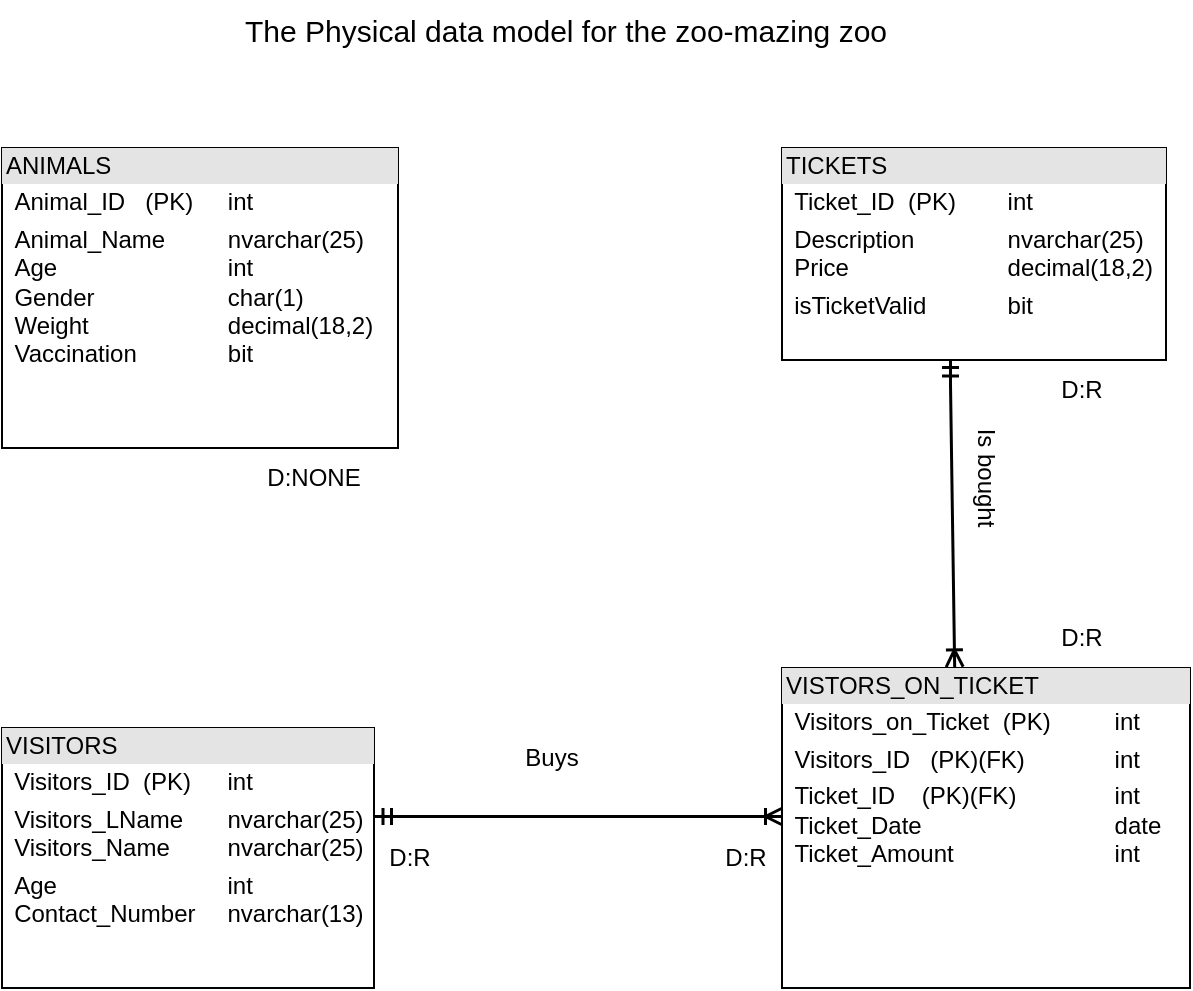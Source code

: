 <mxfile version="21.7.2" type="device">
  <diagram name="Page-1" id="-L8IpsrKL2qUke-8sHYS">
    <mxGraphModel dx="1050" dy="542" grid="1" gridSize="12" guides="1" tooltips="1" connect="1" arrows="1" fold="1" page="1" pageScale="1" pageWidth="850" pageHeight="1100" math="0" shadow="0">
      <root>
        <mxCell id="0" />
        <mxCell id="1" parent="0" />
        <mxCell id="bkiTbfMIvXdjtyH1vkYS-26" value="&lt;div style=&quot;box-sizing:border-box;width:100%;background:#e4e4e4;padding:2px;&quot;&gt;ANIMALS&lt;/div&gt;&lt;table style=&quot;width:100%;font-size:1em;&quot; cellpadding=&quot;2&quot; cellspacing=&quot;0&quot;&gt;&lt;tbody&gt;&lt;tr&gt;&lt;td&gt;&lt;br&gt;&lt;/td&gt;&lt;td&gt;Animal_ID&amp;nbsp;&lt;span style=&quot;white-space: pre;&quot;&gt; &lt;span style=&quot;white-space: pre;&quot;&gt; &lt;/span&gt;&lt;/span&gt;(PK)&lt;span style=&quot;white-space: pre;&quot;&gt;&#x9;&lt;/span&gt;int&lt;/td&gt;&lt;/tr&gt;&lt;tr&gt;&lt;td&gt;&lt;br&gt;&lt;/td&gt;&lt;td&gt;Animal_Name&lt;span style=&quot;white-space: pre;&quot;&gt;&#x9;&lt;/span&gt;&lt;span style=&quot;white-space: pre;&quot;&gt;&#x9;&lt;/span&gt;nvarchar(25)&lt;br&gt;Age&lt;span style=&quot;white-space: pre;&quot;&gt;&#x9;&lt;/span&gt;&lt;span style=&quot;white-space: pre;&quot;&gt;&#x9;&lt;/span&gt;&lt;span style=&quot;white-space: pre;&quot;&gt;&#x9;&lt;/span&gt;&lt;span style=&quot;white-space: pre;&quot;&gt;&#x9;&lt;/span&gt;int&lt;br&gt;Gender&lt;span style=&quot;white-space: pre;&quot;&gt;&#x9;&lt;/span&gt;&lt;span style=&quot;white-space: pre;&quot;&gt;&#x9;&lt;/span&gt;&lt;span style=&quot;white-space: pre;&quot;&gt;&#x9;&lt;/span&gt;char(1)&lt;br&gt;Weight&lt;span style=&quot;white-space: pre;&quot;&gt;&#x9;&lt;/span&gt;&lt;span style=&quot;white-space: pre;&quot;&gt;&#x9;&lt;/span&gt;&lt;span style=&quot;white-space: pre;&quot;&gt;&#x9;&lt;/span&gt;decimal(18,2)&lt;br&gt;Vaccination&lt;span style=&quot;white-space: pre;&quot;&gt;&#x9;&lt;/span&gt;&lt;span style=&quot;white-space: pre;&quot;&gt;&#x9;&lt;/span&gt;bit&lt;br&gt;&lt;br&gt;&lt;br&gt;&lt;/td&gt;&lt;/tr&gt;&lt;tr&gt;&lt;td&gt;&lt;/td&gt;&lt;td&gt;&lt;br&gt;&lt;/td&gt;&lt;/tr&gt;&lt;/tbody&gt;&lt;/table&gt;" style="verticalAlign=top;align=left;overflow=fill;html=1;whiteSpace=wrap;" parent="1" vertex="1">
          <mxGeometry x="150" y="110" width="198" height="150" as="geometry" />
        </mxCell>
        <mxCell id="bkiTbfMIvXdjtyH1vkYS-28" value="&lt;div style=&quot;box-sizing:border-box;width:100%;background:#e4e4e4;padding:2px;&quot;&gt;TICKETS&lt;/div&gt;&lt;table style=&quot;width:100%;font-size:1em;&quot; cellpadding=&quot;2&quot; cellspacing=&quot;0&quot;&gt;&lt;tbody&gt;&lt;tr&gt;&lt;td&gt;&lt;br&gt;&lt;/td&gt;&lt;td&gt;Ticket_ID&lt;span style=&quot;white-space: pre;&quot;&gt; &lt;/span&gt;&lt;span style=&quot;white-space: pre;&quot;&gt; &lt;/span&gt;(PK)&lt;span style=&quot;white-space: pre;&quot;&gt;&#x9;&lt;/span&gt;int&lt;/td&gt;&lt;/tr&gt;&lt;tr&gt;&lt;td&gt;&lt;br&gt;&lt;/td&gt;&lt;td&gt;Description&lt;span style=&quot;white-space: pre;&quot;&gt;&#x9;&lt;/span&gt;&lt;span style=&quot;white-space: pre;&quot;&gt;&#x9;&lt;/span&gt;nvarchar(25)&lt;br&gt;Price&lt;span style=&quot;white-space: pre;&quot;&gt;&#x9;&lt;/span&gt;&lt;span style=&quot;white-space: pre;&quot;&gt;&#x9;&lt;/span&gt;&lt;span style=&quot;white-space: pre;&quot;&gt;&#x9;&lt;/span&gt;decimal(18,2)&lt;/td&gt;&lt;/tr&gt;&lt;tr&gt;&lt;td&gt;&lt;br&gt;&lt;/td&gt;&lt;td&gt;isTicketValid&lt;span style=&quot;white-space: pre;&quot;&gt;&#x9;&lt;/span&gt;&lt;span style=&quot;white-space: pre;&quot;&gt;&#x9;&lt;/span&gt;bit&lt;/td&gt;&lt;/tr&gt;&lt;/tbody&gt;&lt;/table&gt;" style="verticalAlign=top;align=left;overflow=fill;html=1;whiteSpace=wrap;" parent="1" vertex="1">
          <mxGeometry x="540" y="110" width="192" height="106" as="geometry" />
        </mxCell>
        <mxCell id="bkiTbfMIvXdjtyH1vkYS-29" value="&lt;div style=&quot;box-sizing:border-box;width:100%;background:#e4e4e4;padding:2px;&quot;&gt;VISITORS&lt;/div&gt;&lt;table style=&quot;width:100%;font-size:1em;&quot; cellpadding=&quot;2&quot; cellspacing=&quot;0&quot;&gt;&lt;tbody&gt;&lt;tr&gt;&lt;td&gt;&lt;br&gt;&lt;/td&gt;&lt;td&gt;Visitors_ID&lt;span style=&quot;white-space: pre;&quot;&gt; &lt;/span&gt;&lt;span style=&quot;white-space: pre;&quot;&gt; &lt;/span&gt;(PK)&lt;span style=&quot;white-space: pre;&quot;&gt;&#x9;&lt;/span&gt;int&lt;/td&gt;&lt;/tr&gt;&lt;tr&gt;&lt;td&gt;&lt;br&gt;&lt;/td&gt;&lt;td&gt;Visitors_LName&lt;span style=&quot;white-space: pre;&quot;&gt;&#x9;&lt;/span&gt;nvarchar(25)&lt;br&gt;Visitors_Name&lt;span style=&quot;white-space: pre;&quot;&gt;&#x9;&lt;span style=&quot;white-space: pre;&quot;&gt;&#x9;&lt;/span&gt;n&lt;/span&gt;varchar(25)&lt;/td&gt;&lt;/tr&gt;&lt;tr&gt;&lt;td&gt;&lt;/td&gt;&lt;td&gt;Age&lt;span style=&quot;white-space: pre;&quot;&gt;&#x9;&lt;/span&gt;&lt;span style=&quot;white-space: pre;&quot;&gt;&#x9;&lt;/span&gt;&lt;span style=&quot;white-space: pre;&quot;&gt;&#x9;&lt;/span&gt;&lt;span style=&quot;white-space: pre;&quot;&gt;&#x9;&lt;/span&gt;int&lt;br&gt;Contact_Number&lt;span style=&quot;white-space: pre;&quot;&gt;&#x9;&lt;/span&gt;nvarchar(13)&lt;br&gt;&lt;br&gt;&lt;br&gt;&lt;/td&gt;&lt;/tr&gt;&lt;/tbody&gt;&lt;/table&gt;" style="verticalAlign=top;align=left;overflow=fill;html=1;whiteSpace=wrap;" parent="1" vertex="1">
          <mxGeometry x="150" y="400" width="186" height="130" as="geometry" />
        </mxCell>
        <mxCell id="bkiTbfMIvXdjtyH1vkYS-34" value="&lt;div style=&quot;box-sizing:border-box;width:100%;background:#e4e4e4;padding:2px;&quot;&gt;VISTORS_ON_TICKET&lt;/div&gt;&lt;table style=&quot;width:100%;font-size:1em;&quot; cellpadding=&quot;2&quot; cellspacing=&quot;0&quot;&gt;&lt;tbody&gt;&lt;tr&gt;&lt;td&gt;&lt;br&gt;&lt;/td&gt;&lt;td&gt;Visitors_on_Ticket&lt;span style=&quot;white-space: pre;&quot;&gt; &lt;/span&gt;&lt;span style=&quot;white-space: pre;&quot;&gt; &lt;/span&gt;(PK)&lt;span style=&quot;white-space: pre;&quot;&gt;&#x9;&lt;span style=&quot;white-space: pre;&quot;&gt;&#x9;&lt;/span&gt;i&lt;/span&gt;nt&lt;/td&gt;&lt;/tr&gt;&lt;tr&gt;&lt;td&gt;&lt;br&gt;&lt;/td&gt;&lt;td&gt;Visitors_ID&lt;span style=&quot;white-space: pre;&quot;&gt; &lt;/span&gt;&lt;span style=&quot;white-space: pre;&quot;&gt; &lt;/span&gt;&lt;span style=&quot;white-space: pre;&quot;&gt; &lt;/span&gt;(PK)(FK)&lt;span style=&quot;white-space: pre;&quot;&gt;&#x9;&lt;/span&gt;&lt;span style=&quot;white-space: pre;&quot;&gt;&#x9;&lt;/span&gt;int&lt;/td&gt;&lt;/tr&gt;&lt;tr&gt;&lt;td&gt;&lt;/td&gt;&lt;td&gt;Ticket_ID&lt;span style=&quot;white-space: pre;&quot;&gt; &lt;/span&gt;&lt;span style=&quot;white-space: pre;&quot;&gt; &lt;/span&gt;&lt;span style=&quot;white-space: pre;&quot;&gt; &lt;/span&gt;&lt;span style=&quot;white-space: pre;&quot;&gt; &lt;/span&gt;(PK)(FK)&lt;span style=&quot;white-space: pre;&quot;&gt;&#x9;&lt;/span&gt;&lt;span style=&quot;white-space: pre;&quot;&gt;&#x9;&lt;/span&gt;int&lt;br&gt;Ticket_Date&lt;span style=&quot;white-space: pre;&quot;&gt;&#x9;&lt;/span&gt;&lt;span style=&quot;white-space: pre;&quot;&gt;&#x9;&lt;/span&gt;&lt;span style=&quot;white-space: pre;&quot;&gt;&#x9;&lt;/span&gt;&lt;span style=&quot;white-space: pre;&quot;&gt;&#x9;&lt;/span&gt;date&lt;br&gt;Ticket_Amount&lt;span style=&quot;white-space: pre;&quot;&gt;&#x9;&lt;/span&gt;&lt;span style=&quot;white-space: pre;&quot;&gt;&#x9;&lt;/span&gt;&lt;span style=&quot;white-space: pre;&quot;&gt;&#x9;&lt;/span&gt;int&lt;br&gt;&lt;span style=&quot;white-space: pre;&quot;&gt;&#x9;&lt;/span&gt;&lt;span style=&quot;white-space: pre;&quot;&gt;&#x9;&lt;/span&gt;&lt;span style=&quot;white-space: pre;&quot;&gt;&#x9;&lt;/span&gt;&lt;br&gt;&lt;span style=&quot;white-space: pre;&quot;&gt;&#x9;&lt;/span&gt;&lt;span style=&quot;white-space: pre;&quot;&gt;&#x9;&lt;/span&gt;&lt;span style=&quot;white-space: pre;&quot;&gt;&#x9;&lt;/span&gt;&lt;span style=&quot;white-space: pre;&quot;&gt;&#x9;&lt;/span&gt;&lt;br&gt;&lt;br&gt;&lt;br&gt;&lt;/td&gt;&lt;/tr&gt;&lt;/tbody&gt;&lt;/table&gt;" style="verticalAlign=top;align=left;overflow=fill;html=1;whiteSpace=wrap;" parent="1" vertex="1">
          <mxGeometry x="540" y="370" width="204" height="160" as="geometry" />
        </mxCell>
        <mxCell id="bkiTbfMIvXdjtyH1vkYS-47" value="" style="fontSize=12;html=1;endArrow=ERoneToMany;startArrow=ERmandOne;rounded=0;strokeWidth=1.5;entryX=0.422;entryY=-0.005;entryDx=0;entryDy=0;entryPerimeter=0;" parent="1" target="bkiTbfMIvXdjtyH1vkYS-34" edge="1">
          <mxGeometry width="100" height="100" relative="1" as="geometry">
            <mxPoint x="624" y="228" as="sourcePoint" />
            <mxPoint x="624" y="360" as="targetPoint" />
            <Array as="points">
              <mxPoint x="624" y="216" />
              <mxPoint x="624" y="228" />
            </Array>
          </mxGeometry>
        </mxCell>
        <mxCell id="bkiTbfMIvXdjtyH1vkYS-48" value="" style="fontSize=12;html=1;endArrow=ERoneToMany;startArrow=ERmandOne;rounded=0;strokeWidth=1.5;" parent="1" edge="1">
          <mxGeometry width="100" height="100" relative="1" as="geometry">
            <mxPoint x="336" y="444" as="sourcePoint" />
            <mxPoint x="540" y="444" as="targetPoint" />
            <Array as="points">
              <mxPoint x="486" y="444" />
              <mxPoint x="522" y="444" />
            </Array>
          </mxGeometry>
        </mxCell>
        <mxCell id="bkiTbfMIvXdjtyH1vkYS-49" value="Buys" style="text;html=1;strokeColor=none;fillColor=none;align=center;verticalAlign=middle;whiteSpace=wrap;rounded=0;" parent="1" vertex="1">
          <mxGeometry x="395" y="400" width="60" height="30" as="geometry" />
        </mxCell>
        <mxCell id="bkiTbfMIvXdjtyH1vkYS-50" value="Is bought" style="text;html=1;strokeColor=none;fillColor=none;align=center;verticalAlign=middle;whiteSpace=wrap;rounded=0;rotation=90;" parent="1" vertex="1">
          <mxGeometry x="612" y="260" width="60" height="30" as="geometry" />
        </mxCell>
        <mxCell id="bkiTbfMIvXdjtyH1vkYS-51" value="The Physical data model for the zoo-mazing zoo" style="text;html=1;strokeColor=none;fillColor=none;align=center;verticalAlign=middle;whiteSpace=wrap;rounded=0;fontSize=15;" parent="1" vertex="1">
          <mxGeometry x="264" y="36" width="336" height="30" as="geometry" />
        </mxCell>
        <mxCell id="yaI8qRL5TU_ZwM5KwGCZ-2" value="D:R" style="text;html=1;strokeColor=none;fillColor=none;align=center;verticalAlign=middle;whiteSpace=wrap;rounded=0;" parent="1" vertex="1">
          <mxGeometry x="660" y="216" width="60" height="30" as="geometry" />
        </mxCell>
        <mxCell id="yaI8qRL5TU_ZwM5KwGCZ-3" value="D:R" style="text;html=1;strokeColor=none;fillColor=none;align=center;verticalAlign=middle;whiteSpace=wrap;rounded=0;" parent="1" vertex="1">
          <mxGeometry x="660" y="340" width="60" height="30" as="geometry" />
        </mxCell>
        <mxCell id="yaI8qRL5TU_ZwM5KwGCZ-4" value="D:NONE" style="text;html=1;strokeColor=none;fillColor=none;align=center;verticalAlign=middle;whiteSpace=wrap;rounded=0;" parent="1" vertex="1">
          <mxGeometry x="276" y="260" width="60" height="30" as="geometry" />
        </mxCell>
        <mxCell id="yaI8qRL5TU_ZwM5KwGCZ-5" value="D:R" style="text;html=1;strokeColor=none;fillColor=none;align=center;verticalAlign=middle;whiteSpace=wrap;rounded=0;" parent="1" vertex="1">
          <mxGeometry x="492" y="450" width="60" height="30" as="geometry" />
        </mxCell>
        <mxCell id="yaI8qRL5TU_ZwM5KwGCZ-6" value="D:R" style="text;html=1;strokeColor=none;fillColor=none;align=center;verticalAlign=middle;whiteSpace=wrap;rounded=0;" parent="1" vertex="1">
          <mxGeometry x="324" y="450" width="60" height="30" as="geometry" />
        </mxCell>
      </root>
    </mxGraphModel>
  </diagram>
</mxfile>
